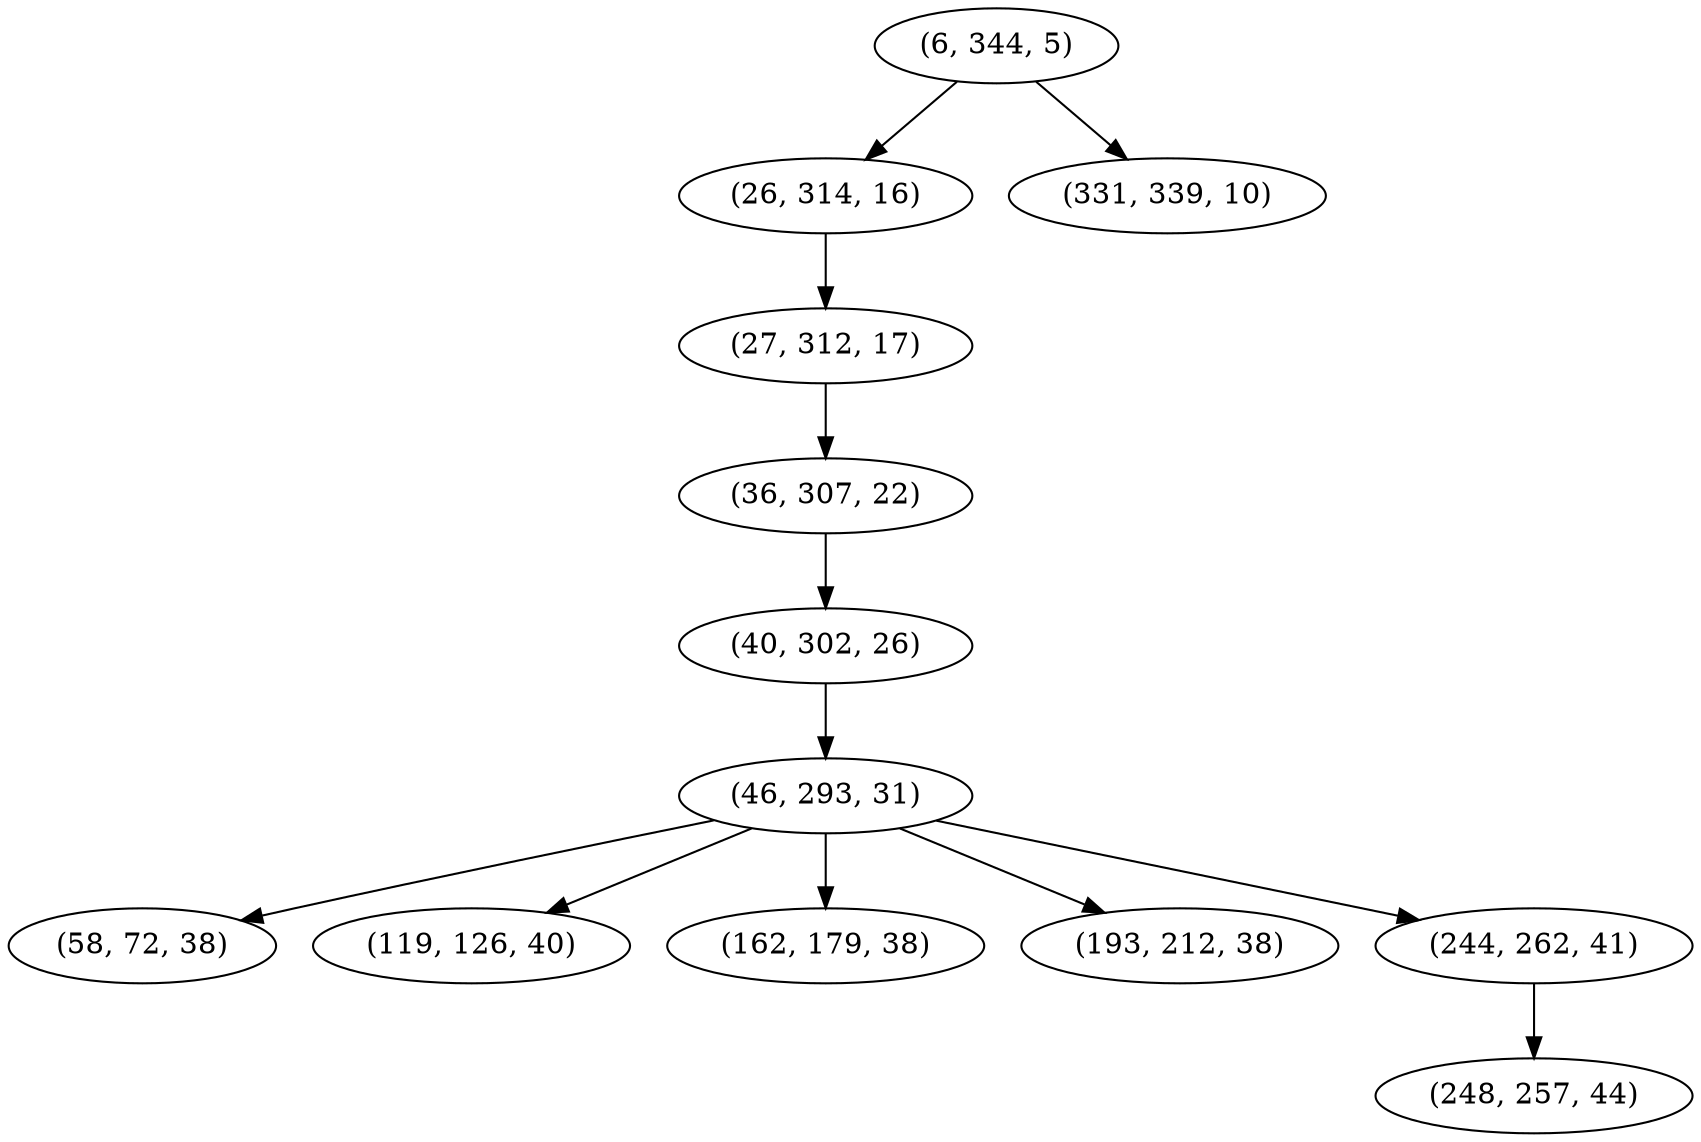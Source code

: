 digraph tree {
    "(6, 344, 5)";
    "(26, 314, 16)";
    "(27, 312, 17)";
    "(36, 307, 22)";
    "(40, 302, 26)";
    "(46, 293, 31)";
    "(58, 72, 38)";
    "(119, 126, 40)";
    "(162, 179, 38)";
    "(193, 212, 38)";
    "(244, 262, 41)";
    "(248, 257, 44)";
    "(331, 339, 10)";
    "(6, 344, 5)" -> "(26, 314, 16)";
    "(6, 344, 5)" -> "(331, 339, 10)";
    "(26, 314, 16)" -> "(27, 312, 17)";
    "(27, 312, 17)" -> "(36, 307, 22)";
    "(36, 307, 22)" -> "(40, 302, 26)";
    "(40, 302, 26)" -> "(46, 293, 31)";
    "(46, 293, 31)" -> "(58, 72, 38)";
    "(46, 293, 31)" -> "(119, 126, 40)";
    "(46, 293, 31)" -> "(162, 179, 38)";
    "(46, 293, 31)" -> "(193, 212, 38)";
    "(46, 293, 31)" -> "(244, 262, 41)";
    "(244, 262, 41)" -> "(248, 257, 44)";
}
